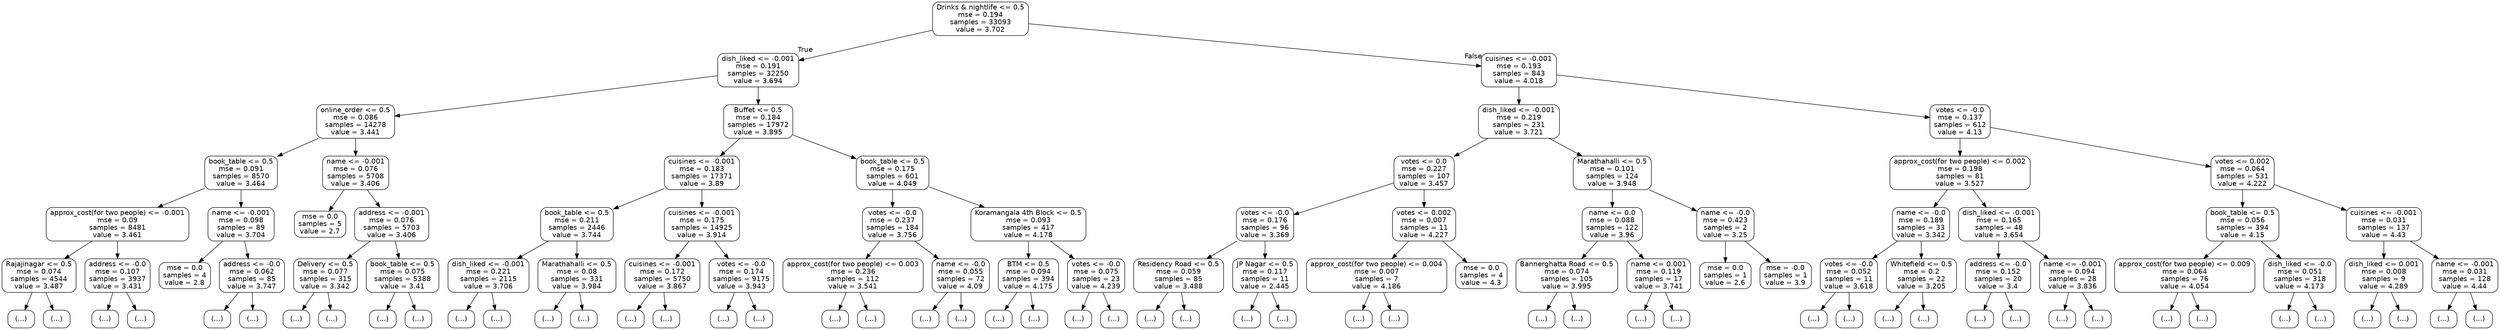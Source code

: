 digraph Tree {
node [shape=box, style="rounded", color="black", fontname=helvetica] ;
edge [fontname=helvetica] ;
0 [label="Drinks & nightlife <= 0.5\nmse = 0.194\nsamples = 33093\nvalue = 3.702"] ;
1 [label="dish_liked <= -0.001\nmse = 0.191\nsamples = 32250\nvalue = 3.694"] ;
0 -> 1 [labeldistance=2.5, labelangle=45, headlabel="True"] ;
2 [label="online_order <= 0.5\nmse = 0.086\nsamples = 14278\nvalue = 3.441"] ;
1 -> 2 ;
3 [label="book_table <= 0.5\nmse = 0.091\nsamples = 8570\nvalue = 3.464"] ;
2 -> 3 ;
4 [label="approx_cost(for two people) <= -0.001\nmse = 0.09\nsamples = 8481\nvalue = 3.461"] ;
3 -> 4 ;
5 [label="Rajajinagar <= 0.5\nmse = 0.074\nsamples = 4544\nvalue = 3.487"] ;
4 -> 5 ;
6 [label="(...)"] ;
5 -> 6 ;
4503 [label="(...)"] ;
5 -> 4503 ;
4694 [label="address <= -0.0\nmse = 0.107\nsamples = 3937\nvalue = 3.431"] ;
4 -> 4694 ;
4695 [label="(...)"] ;
4694 -> 4695 ;
5542 [label="(...)"] ;
4694 -> 5542 ;
8419 [label="name <= -0.001\nmse = 0.098\nsamples = 89\nvalue = 3.704"] ;
3 -> 8419 ;
8420 [label="mse = 0.0\nsamples = 4\nvalue = 2.8"] ;
8419 -> 8420 ;
8421 [label="address <= -0.0\nmse = 0.062\nsamples = 85\nvalue = 3.747"] ;
8419 -> 8421 ;
8422 [label="(...)"] ;
8421 -> 8422 ;
8439 [label="(...)"] ;
8421 -> 8439 ;
8476 [label="name <= -0.001\nmse = 0.076\nsamples = 5708\nvalue = 3.406"] ;
2 -> 8476 ;
8477 [label="mse = 0.0\nsamples = 5\nvalue = 2.7"] ;
8476 -> 8477 ;
8478 [label="address <= -0.001\nmse = 0.076\nsamples = 5703\nvalue = 3.406"] ;
8476 -> 8478 ;
8479 [label="Delivery <= 0.5\nmse = 0.077\nsamples = 315\nvalue = 3.342"] ;
8478 -> 8479 ;
8480 [label="(...)"] ;
8479 -> 8480 ;
8661 [label="(...)"] ;
8479 -> 8661 ;
8742 [label="book_table <= 0.5\nmse = 0.075\nsamples = 5388\nvalue = 3.41"] ;
8478 -> 8742 ;
8743 [label="(...)"] ;
8742 -> 8743 ;
14326 [label="(...)"] ;
8742 -> 14326 ;
14387 [label="Buffet <= 0.5\nmse = 0.184\nsamples = 17972\nvalue = 3.895"] ;
1 -> 14387 ;
14388 [label="cuisines <= -0.001\nmse = 0.183\nsamples = 17371\nvalue = 3.89"] ;
14387 -> 14388 ;
14389 [label="book_table <= 0.5\nmse = 0.211\nsamples = 2446\nvalue = 3.744"] ;
14388 -> 14389 ;
14390 [label="dish_liked <= -0.001\nmse = 0.221\nsamples = 2115\nvalue = 3.706"] ;
14389 -> 14390 ;
14391 [label="(...)"] ;
14390 -> 14391 ;
14398 [label="(...)"] ;
14390 -> 14398 ;
16271 [label="Marathahalli <= 0.5\nmse = 0.08\nsamples = 331\nvalue = 3.984"] ;
14389 -> 16271 ;
16272 [label="(...)"] ;
16271 -> 16272 ;
16549 [label="(...)"] ;
16271 -> 16549 ;
16560 [label="cuisines <= -0.001\nmse = 0.175\nsamples = 14925\nvalue = 3.914"] ;
14388 -> 16560 ;
16561 [label="cuisines <= -0.001\nmse = 0.172\nsamples = 5750\nvalue = 3.867"] ;
16560 -> 16561 ;
16562 [label="(...)"] ;
16561 -> 16562 ;
21365 [label="(...)"] ;
16561 -> 21365 ;
21694 [label="votes <= -0.0\nmse = 0.174\nsamples = 9175\nvalue = 3.943"] ;
16560 -> 21694 ;
21695 [label="(...)"] ;
21694 -> 21695 ;
26104 [label="(...)"] ;
21694 -> 26104 ;
30157 [label="book_table <= 0.5\nmse = 0.175\nsamples = 601\nvalue = 4.049"] ;
14387 -> 30157 ;
30158 [label="votes <= -0.0\nmse = 0.237\nsamples = 184\nvalue = 3.756"] ;
30157 -> 30158 ;
30159 [label="approx_cost(for two people) <= 0.003\nmse = 0.236\nsamples = 112\nvalue = 3.541"] ;
30158 -> 30159 ;
30160 [label="(...)"] ;
30159 -> 30160 ;
30233 [label="(...)"] ;
30159 -> 30233 ;
30262 [label="name <= -0.0\nmse = 0.055\nsamples = 72\nvalue = 4.09"] ;
30158 -> 30262 ;
30263 [label="(...)"] ;
30262 -> 30263 ;
30312 [label="(...)"] ;
30262 -> 30312 ;
30329 [label="Koramangala 4th Block <= 0.5\nmse = 0.093\nsamples = 417\nvalue = 4.178"] ;
30157 -> 30329 ;
30330 [label="BTM <= 0.5\nmse = 0.094\nsamples = 394\nvalue = 4.175"] ;
30329 -> 30330 ;
30331 [label="(...)"] ;
30330 -> 30331 ;
30776 [label="(...)"] ;
30330 -> 30776 ;
30817 [label="votes <= -0.0\nmse = 0.075\nsamples = 23\nvalue = 4.239"] ;
30329 -> 30817 ;
30818 [label="(...)"] ;
30817 -> 30818 ;
30819 [label="(...)"] ;
30817 -> 30819 ;
30854 [label="cuisines <= -0.001\nmse = 0.193\nsamples = 843\nvalue = 4.018"] ;
0 -> 30854 [labeldistance=2.5, labelangle=-45, headlabel="False"] ;
30855 [label="dish_liked <= -0.001\nmse = 0.219\nsamples = 231\nvalue = 3.721"] ;
30854 -> 30855 ;
30856 [label="votes <= 0.0\nmse = 0.227\nsamples = 107\nvalue = 3.457"] ;
30855 -> 30856 ;
30857 [label="votes <= -0.0\nmse = 0.176\nsamples = 96\nvalue = 3.369"] ;
30856 -> 30857 ;
30858 [label="Residency Road <= 0.5\nmse = 0.059\nsamples = 85\nvalue = 3.488"] ;
30857 -> 30858 ;
30859 [label="(...)"] ;
30858 -> 30859 ;
30930 [label="(...)"] ;
30858 -> 30930 ;
30939 [label="JP Nagar <= 0.5\nmse = 0.117\nsamples = 11\nvalue = 2.445"] ;
30857 -> 30939 ;
30940 [label="(...)"] ;
30939 -> 30940 ;
30951 [label="(...)"] ;
30939 -> 30951 ;
30952 [label="votes <= 0.002\nmse = 0.007\nsamples = 11\nvalue = 4.227"] ;
30856 -> 30952 ;
30953 [label="approx_cost(for two people) <= 0.004\nmse = 0.007\nsamples = 7\nvalue = 4.186"] ;
30952 -> 30953 ;
30954 [label="(...)"] ;
30953 -> 30954 ;
30957 [label="(...)"] ;
30953 -> 30957 ;
30958 [label="mse = 0.0\nsamples = 4\nvalue = 4.3"] ;
30952 -> 30958 ;
30959 [label="Marathahalli <= 0.5\nmse = 0.101\nsamples = 124\nvalue = 3.948"] ;
30855 -> 30959 ;
30960 [label="name <= 0.0\nmse = 0.088\nsamples = 122\nvalue = 3.96"] ;
30959 -> 30960 ;
30961 [label="Bannerghatta Road <= 0.5\nmse = 0.074\nsamples = 105\nvalue = 3.995"] ;
30960 -> 30961 ;
30962 [label="(...)"] ;
30961 -> 30962 ;
31073 [label="(...)"] ;
30961 -> 31073 ;
31074 [label="name <= 0.001\nmse = 0.119\nsamples = 17\nvalue = 3.741"] ;
30960 -> 31074 ;
31075 [label="(...)"] ;
31074 -> 31075 ;
31086 [label="(...)"] ;
31074 -> 31086 ;
31097 [label="name <= -0.0\nmse = 0.423\nsamples = 2\nvalue = 3.25"] ;
30959 -> 31097 ;
31098 [label="mse = 0.0\nsamples = 1\nvalue = 2.6"] ;
31097 -> 31098 ;
31099 [label="mse = -0.0\nsamples = 1\nvalue = 3.9"] ;
31097 -> 31099 ;
31100 [label="votes <= -0.0\nmse = 0.137\nsamples = 612\nvalue = 4.13"] ;
30854 -> 31100 ;
31101 [label="approx_cost(for two people) <= 0.002\nmse = 0.198\nsamples = 81\nvalue = 3.527"] ;
31100 -> 31101 ;
31102 [label="name <= -0.0\nmse = 0.189\nsamples = 33\nvalue = 3.342"] ;
31101 -> 31102 ;
31103 [label="votes <= -0.0\nmse = 0.052\nsamples = 11\nvalue = 3.618"] ;
31102 -> 31103 ;
31104 [label="(...)"] ;
31103 -> 31104 ;
31109 [label="(...)"] ;
31103 -> 31109 ;
31110 [label="Whitefield <= 0.5\nmse = 0.2\nsamples = 22\nvalue = 3.205"] ;
31102 -> 31110 ;
31111 [label="(...)"] ;
31110 -> 31111 ;
31142 [label="(...)"] ;
31110 -> 31142 ;
31143 [label="dish_liked <= -0.001\nmse = 0.165\nsamples = 48\nvalue = 3.654"] ;
31101 -> 31143 ;
31144 [label="address <= -0.0\nmse = 0.152\nsamples = 20\nvalue = 3.4"] ;
31143 -> 31144 ;
31145 [label="(...)"] ;
31144 -> 31145 ;
31150 [label="(...)"] ;
31144 -> 31150 ;
31157 [label="name <= -0.001\nmse = 0.094\nsamples = 28\nvalue = 3.836"] ;
31143 -> 31157 ;
31158 [label="(...)"] ;
31157 -> 31158 ;
31163 [label="(...)"] ;
31157 -> 31163 ;
31190 [label="votes <= 0.002\nmse = 0.064\nsamples = 531\nvalue = 4.222"] ;
31100 -> 31190 ;
31191 [label="book_table <= 0.5\nmse = 0.056\nsamples = 394\nvalue = 4.15"] ;
31190 -> 31191 ;
31192 [label="approx_cost(for two people) <= 0.009\nmse = 0.064\nsamples = 76\nvalue = 4.054"] ;
31191 -> 31192 ;
31193 [label="(...)"] ;
31192 -> 31193 ;
31256 [label="(...)"] ;
31192 -> 31256 ;
31257 [label="dish_liked <= -0.0\nmse = 0.051\nsamples = 318\nvalue = 4.173"] ;
31191 -> 31257 ;
31258 [label="(...)"] ;
31257 -> 31258 ;
31287 [label="(...)"] ;
31257 -> 31287 ;
31584 [label="cuisines <= -0.001\nmse = 0.031\nsamples = 137\nvalue = 4.43"] ;
31190 -> 31584 ;
31585 [label="dish_liked <= 0.001\nmse = 0.008\nsamples = 9\nvalue = 4.289"] ;
31584 -> 31585 ;
31586 [label="(...)"] ;
31585 -> 31586 ;
31589 [label="(...)"] ;
31585 -> 31589 ;
31590 [label="name <= -0.001\nmse = 0.031\nsamples = 128\nvalue = 4.44"] ;
31584 -> 31590 ;
31591 [label="(...)"] ;
31590 -> 31591 ;
31596 [label="(...)"] ;
31590 -> 31596 ;
}